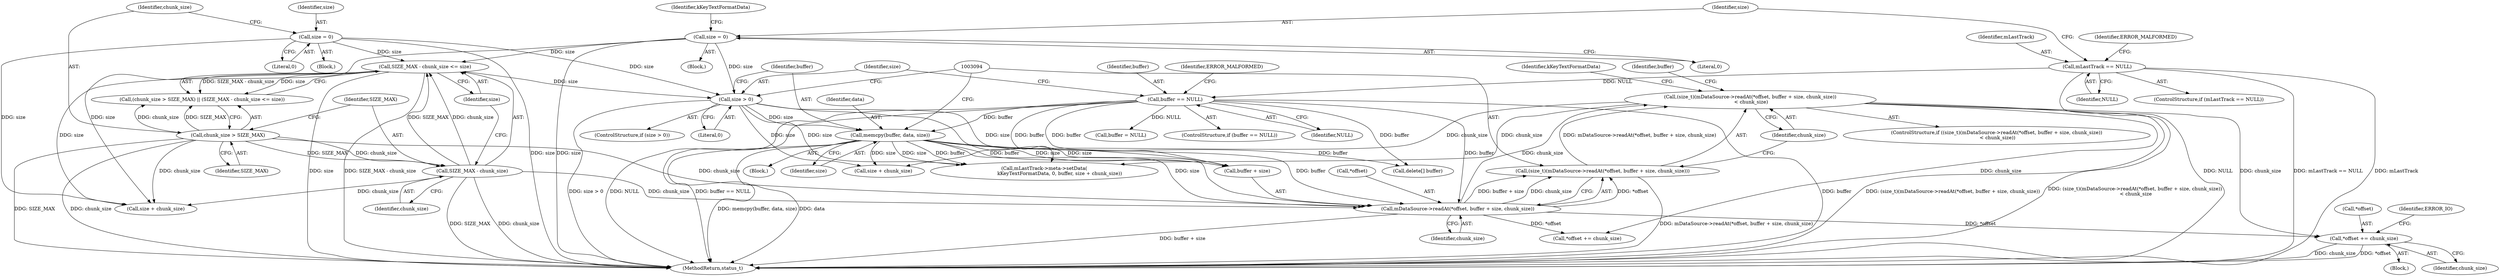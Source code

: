 digraph "0_Android_e7142a0703bc93f75e213e96ebc19000022afed9@pointer" {
"1003109" [label="(Call,*offset += chunk_size)"];
"1003092" [label="(Call,(size_t)(mDataSource->readAt(*offset, buffer + size, chunk_size))\n < chunk_size)"];
"1003093" [label="(Call,(size_t)(mDataSource->readAt(*offset, buffer + size, chunk_size)))"];
"1003095" [label="(Call,mDataSource->readAt(*offset, buffer + size, chunk_size))"];
"1003076" [label="(Call,buffer == NULL)"];
"1003030" [label="(Call,mLastTrack == NULL)"];
"1003087" [label="(Call,memcpy(buffer, data, size))"];
"1003083" [label="(Call,size > 0)"];
"1003060" [label="(Call,SIZE_MAX - chunk_size <= size)"];
"1003061" [label="(Call,SIZE_MAX - chunk_size)"];
"1003057" [label="(Call,chunk_size > SIZE_MAX)"];
"1003052" [label="(Call,size = 0)"];
"1003038" [label="(Call,size = 0)"];
"1003095" [label="(Call,mDataSource->readAt(*offset, buffer + size, chunk_size))"];
"1003090" [label="(Identifier,size)"];
"1003028" [label="(Block,)"];
"1003096" [label="(Call,*offset)"];
"1003029" [label="(ControlStructure,if (mLastTrack == NULL))"];
"1003092" [label="(Call,(size_t)(mDataSource->readAt(*offset, buffer + size, chunk_size))\n < chunk_size)"];
"1003039" [label="(Identifier,size)"];
"1003088" [label="(Identifier,buffer)"];
"1003082" [label="(ControlStructure,if (size > 0))"];
"1003060" [label="(Call,SIZE_MAX - chunk_size <= size)"];
"1003072" [label="(Call,size + chunk_size)"];
"1003102" [label="(Identifier,chunk_size)"];
"1003062" [label="(Identifier,SIZE_MAX)"];
"1003051" [label="(Block,)"];
"1003106" [label="(Call,buffer = NULL)"];
"1003115" [label="(Call,mLastTrack->meta->setData(\n                    kKeyTextFormatData, 0, buffer, size + chunk_size))"];
"1003086" [label="(Block,)"];
"1003040" [label="(Literal,0)"];
"1003116" [label="(Identifier,kKeyTextFormatData)"];
"1003077" [label="(Identifier,buffer)"];
"1003110" [label="(Call,*offset)"];
"1003124" [label="(Call,*offset += chunk_size)"];
"1003053" [label="(Identifier,size)"];
"1003075" [label="(ControlStructure,if (buffer == NULL))"];
"1003083" [label="(Call,size > 0)"];
"1003103" [label="(Block,)"];
"1003119" [label="(Call,size + chunk_size)"];
"1003078" [label="(Identifier,NULL)"];
"1003030" [label="(Call,mLastTrack == NULL)"];
"1003089" [label="(Identifier,data)"];
"1003114" [label="(Identifier,ERROR_IO)"];
"1003091" [label="(ControlStructure,if ((size_t)(mDataSource->readAt(*offset, buffer + size, chunk_size))\n < chunk_size))"];
"1003058" [label="(Identifier,chunk_size)"];
"1003104" [label="(Call,delete[] buffer)"];
"1003085" [label="(Literal,0)"];
"1003275" [label="(MethodReturn,status_t)"];
"1003059" [label="(Identifier,SIZE_MAX)"];
"1003054" [label="(Literal,0)"];
"1003109" [label="(Call,*offset += chunk_size)"];
"1003038" [label="(Call,size = 0)"];
"1003057" [label="(Call,chunk_size > SIZE_MAX)"];
"1003081" [label="(Identifier,ERROR_MALFORMED)"];
"1003084" [label="(Identifier,size)"];
"1003061" [label="(Call,SIZE_MAX - chunk_size)"];
"1003032" [label="(Identifier,NULL)"];
"1003064" [label="(Identifier,size)"];
"1003063" [label="(Identifier,chunk_size)"];
"1003105" [label="(Identifier,buffer)"];
"1003056" [label="(Call,(chunk_size > SIZE_MAX) || (SIZE_MAX - chunk_size <= size))"];
"1003034" [label="(Identifier,ERROR_MALFORMED)"];
"1003052" [label="(Call,size = 0)"];
"1003098" [label="(Call,buffer + size)"];
"1003112" [label="(Identifier,chunk_size)"];
"1003087" [label="(Call,memcpy(buffer, data, size))"];
"1003076" [label="(Call,buffer == NULL)"];
"1003093" [label="(Call,(size_t)(mDataSource->readAt(*offset, buffer + size, chunk_size)))"];
"1003101" [label="(Identifier,chunk_size)"];
"1003044" [label="(Identifier,kKeyTextFormatData)"];
"1003031" [label="(Identifier,mLastTrack)"];
"1003109" -> "1003103"  [label="AST: "];
"1003109" -> "1003112"  [label="CFG: "];
"1003110" -> "1003109"  [label="AST: "];
"1003112" -> "1003109"  [label="AST: "];
"1003114" -> "1003109"  [label="CFG: "];
"1003109" -> "1003275"  [label="DDG: chunk_size"];
"1003109" -> "1003275"  [label="DDG: *offset"];
"1003092" -> "1003109"  [label="DDG: chunk_size"];
"1003095" -> "1003109"  [label="DDG: *offset"];
"1003092" -> "1003091"  [label="AST: "];
"1003092" -> "1003102"  [label="CFG: "];
"1003093" -> "1003092"  [label="AST: "];
"1003102" -> "1003092"  [label="AST: "];
"1003105" -> "1003092"  [label="CFG: "];
"1003116" -> "1003092"  [label="CFG: "];
"1003092" -> "1003275"  [label="DDG: (size_t)(mDataSource->readAt(*offset, buffer + size, chunk_size))"];
"1003092" -> "1003275"  [label="DDG: (size_t)(mDataSource->readAt(*offset, buffer + size, chunk_size))\n < chunk_size"];
"1003093" -> "1003092"  [label="DDG: mDataSource->readAt(*offset, buffer + size, chunk_size)"];
"1003095" -> "1003092"  [label="DDG: chunk_size"];
"1003092" -> "1003115"  [label="DDG: chunk_size"];
"1003092" -> "1003119"  [label="DDG: chunk_size"];
"1003092" -> "1003124"  [label="DDG: chunk_size"];
"1003093" -> "1003095"  [label="CFG: "];
"1003094" -> "1003093"  [label="AST: "];
"1003095" -> "1003093"  [label="AST: "];
"1003102" -> "1003093"  [label="CFG: "];
"1003093" -> "1003275"  [label="DDG: mDataSource->readAt(*offset, buffer + size, chunk_size)"];
"1003095" -> "1003093"  [label="DDG: *offset"];
"1003095" -> "1003093"  [label="DDG: buffer + size"];
"1003095" -> "1003093"  [label="DDG: chunk_size"];
"1003095" -> "1003101"  [label="CFG: "];
"1003096" -> "1003095"  [label="AST: "];
"1003098" -> "1003095"  [label="AST: "];
"1003101" -> "1003095"  [label="AST: "];
"1003095" -> "1003275"  [label="DDG: buffer + size"];
"1003076" -> "1003095"  [label="DDG: buffer"];
"1003087" -> "1003095"  [label="DDG: buffer"];
"1003087" -> "1003095"  [label="DDG: size"];
"1003083" -> "1003095"  [label="DDG: size"];
"1003057" -> "1003095"  [label="DDG: chunk_size"];
"1003061" -> "1003095"  [label="DDG: chunk_size"];
"1003095" -> "1003124"  [label="DDG: *offset"];
"1003076" -> "1003075"  [label="AST: "];
"1003076" -> "1003078"  [label="CFG: "];
"1003077" -> "1003076"  [label="AST: "];
"1003078" -> "1003076"  [label="AST: "];
"1003081" -> "1003076"  [label="CFG: "];
"1003084" -> "1003076"  [label="CFG: "];
"1003076" -> "1003275"  [label="DDG: buffer == NULL"];
"1003076" -> "1003275"  [label="DDG: buffer"];
"1003076" -> "1003275"  [label="DDG: NULL"];
"1003030" -> "1003076"  [label="DDG: NULL"];
"1003076" -> "1003087"  [label="DDG: buffer"];
"1003076" -> "1003098"  [label="DDG: buffer"];
"1003076" -> "1003104"  [label="DDG: buffer"];
"1003076" -> "1003106"  [label="DDG: NULL"];
"1003076" -> "1003115"  [label="DDG: buffer"];
"1003030" -> "1003029"  [label="AST: "];
"1003030" -> "1003032"  [label="CFG: "];
"1003031" -> "1003030"  [label="AST: "];
"1003032" -> "1003030"  [label="AST: "];
"1003034" -> "1003030"  [label="CFG: "];
"1003039" -> "1003030"  [label="CFG: "];
"1003030" -> "1003275"  [label="DDG: NULL"];
"1003030" -> "1003275"  [label="DDG: mLastTrack == NULL"];
"1003030" -> "1003275"  [label="DDG: mLastTrack"];
"1003087" -> "1003086"  [label="AST: "];
"1003087" -> "1003090"  [label="CFG: "];
"1003088" -> "1003087"  [label="AST: "];
"1003089" -> "1003087"  [label="AST: "];
"1003090" -> "1003087"  [label="AST: "];
"1003094" -> "1003087"  [label="CFG: "];
"1003087" -> "1003275"  [label="DDG: memcpy(buffer, data, size)"];
"1003087" -> "1003275"  [label="DDG: data"];
"1003083" -> "1003087"  [label="DDG: size"];
"1003087" -> "1003098"  [label="DDG: buffer"];
"1003087" -> "1003098"  [label="DDG: size"];
"1003087" -> "1003104"  [label="DDG: buffer"];
"1003087" -> "1003115"  [label="DDG: buffer"];
"1003087" -> "1003115"  [label="DDG: size"];
"1003087" -> "1003119"  [label="DDG: size"];
"1003083" -> "1003082"  [label="AST: "];
"1003083" -> "1003085"  [label="CFG: "];
"1003084" -> "1003083"  [label="AST: "];
"1003085" -> "1003083"  [label="AST: "];
"1003088" -> "1003083"  [label="CFG: "];
"1003094" -> "1003083"  [label="CFG: "];
"1003083" -> "1003275"  [label="DDG: size > 0"];
"1003060" -> "1003083"  [label="DDG: size"];
"1003052" -> "1003083"  [label="DDG: size"];
"1003038" -> "1003083"  [label="DDG: size"];
"1003083" -> "1003098"  [label="DDG: size"];
"1003083" -> "1003115"  [label="DDG: size"];
"1003083" -> "1003119"  [label="DDG: size"];
"1003060" -> "1003056"  [label="AST: "];
"1003060" -> "1003064"  [label="CFG: "];
"1003061" -> "1003060"  [label="AST: "];
"1003064" -> "1003060"  [label="AST: "];
"1003056" -> "1003060"  [label="CFG: "];
"1003060" -> "1003275"  [label="DDG: size"];
"1003060" -> "1003275"  [label="DDG: SIZE_MAX - chunk_size"];
"1003060" -> "1003056"  [label="DDG: SIZE_MAX - chunk_size"];
"1003060" -> "1003056"  [label="DDG: size"];
"1003061" -> "1003060"  [label="DDG: SIZE_MAX"];
"1003061" -> "1003060"  [label="DDG: chunk_size"];
"1003052" -> "1003060"  [label="DDG: size"];
"1003038" -> "1003060"  [label="DDG: size"];
"1003060" -> "1003072"  [label="DDG: size"];
"1003061" -> "1003063"  [label="CFG: "];
"1003062" -> "1003061"  [label="AST: "];
"1003063" -> "1003061"  [label="AST: "];
"1003064" -> "1003061"  [label="CFG: "];
"1003061" -> "1003275"  [label="DDG: SIZE_MAX"];
"1003061" -> "1003275"  [label="DDG: chunk_size"];
"1003057" -> "1003061"  [label="DDG: SIZE_MAX"];
"1003057" -> "1003061"  [label="DDG: chunk_size"];
"1003061" -> "1003072"  [label="DDG: chunk_size"];
"1003057" -> "1003056"  [label="AST: "];
"1003057" -> "1003059"  [label="CFG: "];
"1003058" -> "1003057"  [label="AST: "];
"1003059" -> "1003057"  [label="AST: "];
"1003062" -> "1003057"  [label="CFG: "];
"1003056" -> "1003057"  [label="CFG: "];
"1003057" -> "1003275"  [label="DDG: chunk_size"];
"1003057" -> "1003275"  [label="DDG: SIZE_MAX"];
"1003057" -> "1003056"  [label="DDG: chunk_size"];
"1003057" -> "1003056"  [label="DDG: SIZE_MAX"];
"1003057" -> "1003072"  [label="DDG: chunk_size"];
"1003052" -> "1003051"  [label="AST: "];
"1003052" -> "1003054"  [label="CFG: "];
"1003053" -> "1003052"  [label="AST: "];
"1003054" -> "1003052"  [label="AST: "];
"1003058" -> "1003052"  [label="CFG: "];
"1003052" -> "1003275"  [label="DDG: size"];
"1003052" -> "1003072"  [label="DDG: size"];
"1003038" -> "1003028"  [label="AST: "];
"1003038" -> "1003040"  [label="CFG: "];
"1003039" -> "1003038"  [label="AST: "];
"1003040" -> "1003038"  [label="AST: "];
"1003044" -> "1003038"  [label="CFG: "];
"1003038" -> "1003275"  [label="DDG: size"];
"1003038" -> "1003072"  [label="DDG: size"];
}
